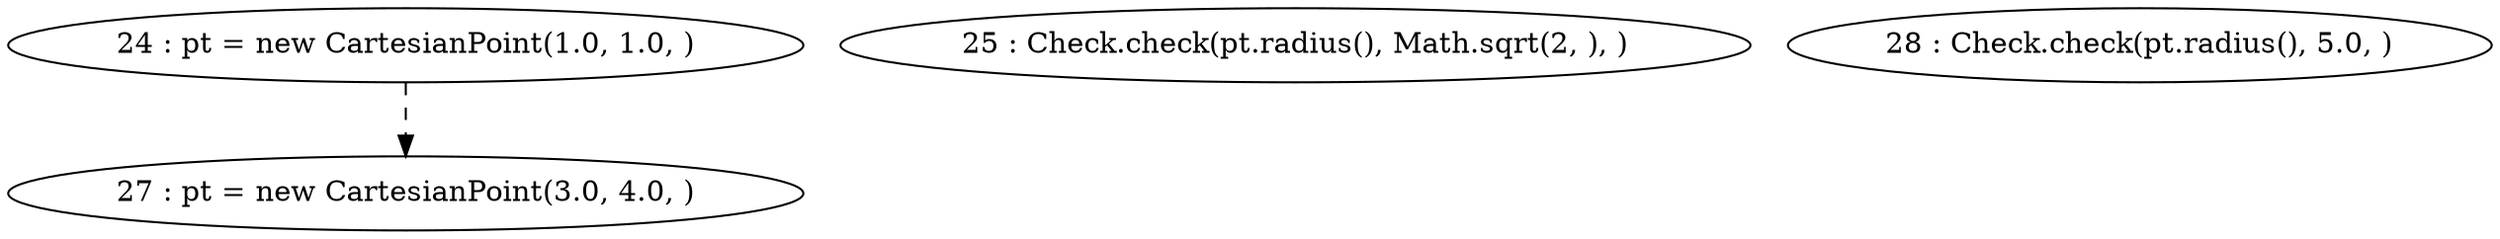 digraph G {
"24 : pt = new CartesianPoint(1.0, 1.0, )"
"24 : pt = new CartesianPoint(1.0, 1.0, )" -> "27 : pt = new CartesianPoint(3.0, 4.0, )" [style=dashed]
"25 : Check.check(pt.radius(), Math.sqrt(2, ), )"
"27 : pt = new CartesianPoint(3.0, 4.0, )"
"28 : Check.check(pt.radius(), 5.0, )"
}